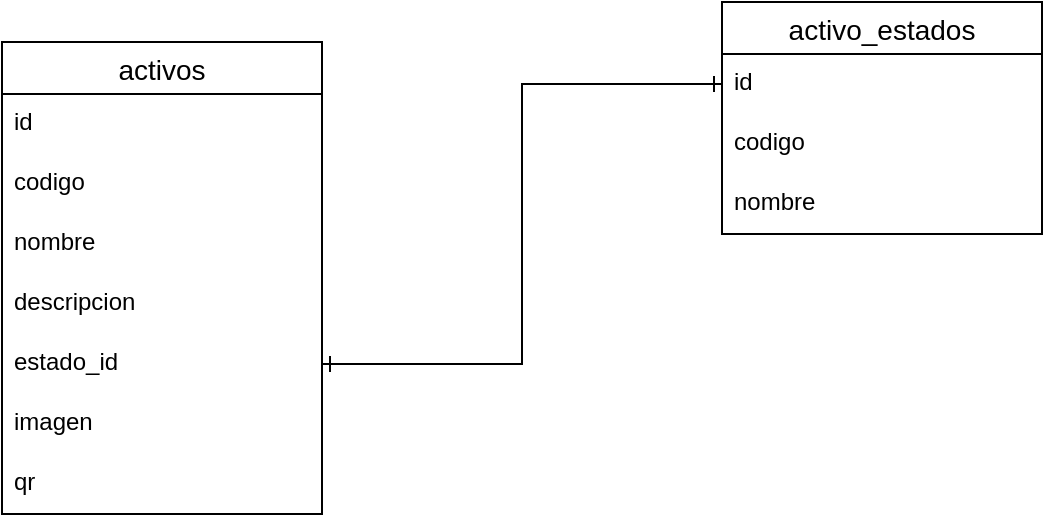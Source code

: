 <mxfile version="21.6.5" type="github">
  <diagram name="Página-1" id="4-Teau9KIJZdAIa32ebq">
    <mxGraphModel dx="1050" dy="542" grid="1" gridSize="10" guides="1" tooltips="1" connect="1" arrows="1" fold="1" page="1" pageScale="1" pageWidth="827" pageHeight="1169" math="0" shadow="0">
      <root>
        <mxCell id="0" />
        <mxCell id="1" parent="0" />
        <mxCell id="1wODA8d_As5BtX8V8G_G-1" value="activos" style="swimlane;fontStyle=0;childLayout=stackLayout;horizontal=1;startSize=26;horizontalStack=0;resizeParent=1;resizeParentMax=0;resizeLast=0;collapsible=1;marginBottom=0;align=center;fontSize=14;" vertex="1" parent="1">
          <mxGeometry x="170" y="230" width="160" height="236" as="geometry" />
        </mxCell>
        <mxCell id="1wODA8d_As5BtX8V8G_G-2" value="id" style="text;strokeColor=none;fillColor=none;spacingLeft=4;spacingRight=4;overflow=hidden;rotatable=0;points=[[0,0.5],[1,0.5]];portConstraint=eastwest;fontSize=12;whiteSpace=wrap;html=1;" vertex="1" parent="1wODA8d_As5BtX8V8G_G-1">
          <mxGeometry y="26" width="160" height="30" as="geometry" />
        </mxCell>
        <mxCell id="1wODA8d_As5BtX8V8G_G-3" value="codigo" style="text;strokeColor=none;fillColor=none;spacingLeft=4;spacingRight=4;overflow=hidden;rotatable=0;points=[[0,0.5],[1,0.5]];portConstraint=eastwest;fontSize=12;whiteSpace=wrap;html=1;" vertex="1" parent="1wODA8d_As5BtX8V8G_G-1">
          <mxGeometry y="56" width="160" height="30" as="geometry" />
        </mxCell>
        <mxCell id="1wODA8d_As5BtX8V8G_G-4" value="nombre" style="text;strokeColor=none;fillColor=none;spacingLeft=4;spacingRight=4;overflow=hidden;rotatable=0;points=[[0,0.5],[1,0.5]];portConstraint=eastwest;fontSize=12;whiteSpace=wrap;html=1;" vertex="1" parent="1wODA8d_As5BtX8V8G_G-1">
          <mxGeometry y="86" width="160" height="30" as="geometry" />
        </mxCell>
        <mxCell id="1wODA8d_As5BtX8V8G_G-5" value="descripcion" style="text;strokeColor=none;fillColor=none;spacingLeft=4;spacingRight=4;overflow=hidden;rotatable=0;points=[[0,0.5],[1,0.5]];portConstraint=eastwest;fontSize=12;whiteSpace=wrap;html=1;" vertex="1" parent="1wODA8d_As5BtX8V8G_G-1">
          <mxGeometry y="116" width="160" height="30" as="geometry" />
        </mxCell>
        <mxCell id="1wODA8d_As5BtX8V8G_G-8" value="estado_id" style="text;strokeColor=none;fillColor=none;spacingLeft=4;spacingRight=4;overflow=hidden;rotatable=0;points=[[0,0.5],[1,0.5]];portConstraint=eastwest;fontSize=12;whiteSpace=wrap;html=1;" vertex="1" parent="1wODA8d_As5BtX8V8G_G-1">
          <mxGeometry y="146" width="160" height="30" as="geometry" />
        </mxCell>
        <mxCell id="1wODA8d_As5BtX8V8G_G-6" value="imagen" style="text;strokeColor=none;fillColor=none;spacingLeft=4;spacingRight=4;overflow=hidden;rotatable=0;points=[[0,0.5],[1,0.5]];portConstraint=eastwest;fontSize=12;whiteSpace=wrap;html=1;" vertex="1" parent="1wODA8d_As5BtX8V8G_G-1">
          <mxGeometry y="176" width="160" height="30" as="geometry" />
        </mxCell>
        <mxCell id="1wODA8d_As5BtX8V8G_G-7" value="qr" style="text;strokeColor=none;fillColor=none;spacingLeft=4;spacingRight=4;overflow=hidden;rotatable=0;points=[[0,0.5],[1,0.5]];portConstraint=eastwest;fontSize=12;whiteSpace=wrap;html=1;" vertex="1" parent="1wODA8d_As5BtX8V8G_G-1">
          <mxGeometry y="206" width="160" height="30" as="geometry" />
        </mxCell>
        <mxCell id="1wODA8d_As5BtX8V8G_G-9" value="activo_estados" style="swimlane;fontStyle=0;childLayout=stackLayout;horizontal=1;startSize=26;horizontalStack=0;resizeParent=1;resizeParentMax=0;resizeLast=0;collapsible=1;marginBottom=0;align=center;fontSize=14;" vertex="1" parent="1">
          <mxGeometry x="530" y="210" width="160" height="116" as="geometry" />
        </mxCell>
        <mxCell id="1wODA8d_As5BtX8V8G_G-10" value="id" style="text;strokeColor=none;fillColor=none;spacingLeft=4;spacingRight=4;overflow=hidden;rotatable=0;points=[[0,0.5],[1,0.5]];portConstraint=eastwest;fontSize=12;whiteSpace=wrap;html=1;" vertex="1" parent="1wODA8d_As5BtX8V8G_G-9">
          <mxGeometry y="26" width="160" height="30" as="geometry" />
        </mxCell>
        <mxCell id="1wODA8d_As5BtX8V8G_G-11" value="codigo" style="text;strokeColor=none;fillColor=none;spacingLeft=4;spacingRight=4;overflow=hidden;rotatable=0;points=[[0,0.5],[1,0.5]];portConstraint=eastwest;fontSize=12;whiteSpace=wrap;html=1;" vertex="1" parent="1wODA8d_As5BtX8V8G_G-9">
          <mxGeometry y="56" width="160" height="30" as="geometry" />
        </mxCell>
        <mxCell id="1wODA8d_As5BtX8V8G_G-12" value="nombre" style="text;strokeColor=none;fillColor=none;spacingLeft=4;spacingRight=4;overflow=hidden;rotatable=0;points=[[0,0.5],[1,0.5]];portConstraint=eastwest;fontSize=12;whiteSpace=wrap;html=1;" vertex="1" parent="1wODA8d_As5BtX8V8G_G-9">
          <mxGeometry y="86" width="160" height="30" as="geometry" />
        </mxCell>
        <mxCell id="1wODA8d_As5BtX8V8G_G-14" style="edgeStyle=orthogonalEdgeStyle;rounded=0;orthogonalLoop=1;jettySize=auto;html=1;entryX=0;entryY=0.5;entryDx=0;entryDy=0;startArrow=ERone;startFill=0;endArrow=ERone;endFill=0;" edge="1" parent="1" source="1wODA8d_As5BtX8V8G_G-8" target="1wODA8d_As5BtX8V8G_G-10">
          <mxGeometry relative="1" as="geometry" />
        </mxCell>
      </root>
    </mxGraphModel>
  </diagram>
</mxfile>
